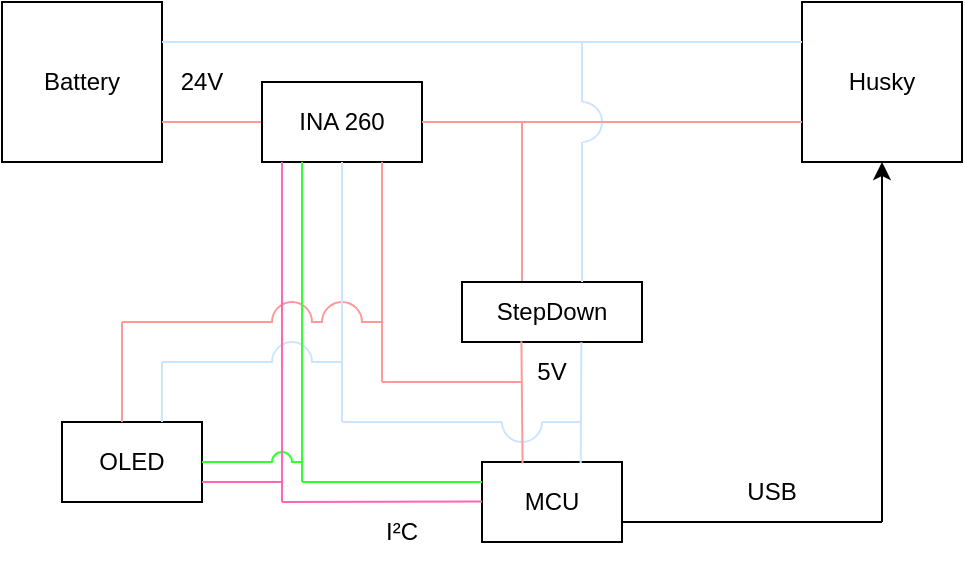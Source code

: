 <mxfile version="22.1.3" type="github">
  <diagram name="Page-1" id="4PE-K_CKxyQ-b7U5i8Yo">
    <mxGraphModel dx="700" dy="394" grid="1" gridSize="10" guides="1" tooltips="1" connect="1" arrows="1" fold="1" page="1" pageScale="1" pageWidth="850" pageHeight="1100" math="0" shadow="0">
      <root>
        <mxCell id="0" />
        <mxCell id="1" parent="0" />
        <mxCell id="QkZP8UbgmEBXB7G_kgU3-68" value="" style="ellipse;whiteSpace=wrap;html=1;aspect=fixed;strokeColor=#FF9999;" vertex="1" parent="1">
          <mxGeometry x="200" y="390" width="20" height="20" as="geometry" />
        </mxCell>
        <mxCell id="QkZP8UbgmEBXB7G_kgU3-65" value="" style="ellipse;whiteSpace=wrap;html=1;aspect=fixed;strokeColor=#FF9999;" vertex="1" parent="1">
          <mxGeometry x="175" y="390" width="20" height="20" as="geometry" />
        </mxCell>
        <mxCell id="QkZP8UbgmEBXB7G_kgU3-66" value="" style="rounded=0;whiteSpace=wrap;html=1;strokeColor=#FFFFFF;" vertex="1" parent="1">
          <mxGeometry x="171" y="401" width="53" height="9" as="geometry" />
        </mxCell>
        <mxCell id="QkZP8UbgmEBXB7G_kgU3-61" value="" style="ellipse;whiteSpace=wrap;html=1;aspect=fixed;strokeColor=#CCE5FF;" vertex="1" parent="1">
          <mxGeometry x="175" y="410" width="20" height="20" as="geometry" />
        </mxCell>
        <mxCell id="QkZP8UbgmEBXB7G_kgU3-62" value="" style="rounded=0;whiteSpace=wrap;html=1;strokeColor=#FFFFFF;" vertex="1" parent="1">
          <mxGeometry x="171" y="421" width="29" height="9" as="geometry" />
        </mxCell>
        <mxCell id="QkZP8UbgmEBXB7G_kgU3-53" value="" style="ellipse;whiteSpace=wrap;html=1;aspect=fixed;strokeColor=#33FF33;" vertex="1" parent="1">
          <mxGeometry x="175" y="465" width="10" height="10" as="geometry" />
        </mxCell>
        <mxCell id="QkZP8UbgmEBXB7G_kgU3-56" value="" style="rounded=0;whiteSpace=wrap;html=1;strokeColor=#FFFFFF;" vertex="1" parent="1">
          <mxGeometry x="172" y="471" width="15" height="7" as="geometry" />
        </mxCell>
        <mxCell id="QkZP8UbgmEBXB7G_kgU3-32" value="" style="ellipse;whiteSpace=wrap;html=1;aspect=fixed;strokeColor=#CCE5FF;" vertex="1" parent="1">
          <mxGeometry x="290" y="440" width="20" height="20" as="geometry" />
        </mxCell>
        <mxCell id="QkZP8UbgmEBXB7G_kgU3-37" value="" style="rounded=0;whiteSpace=wrap;html=1;strokeColor=#FFFFFFF;" vertex="1" parent="1">
          <mxGeometry x="280" y="435" width="40" height="15" as="geometry" />
        </mxCell>
        <mxCell id="QkZP8UbgmEBXB7G_kgU3-17" value="" style="ellipse;whiteSpace=wrap;html=1;aspect=fixed;strokeColor=#CCE5FF;" vertex="1" parent="1">
          <mxGeometry x="320" y="290" width="20" height="20" as="geometry" />
        </mxCell>
        <mxCell id="QkZP8UbgmEBXB7G_kgU3-20" value="" style="whiteSpace=wrap;html=1;aspect=fixed;strokeColor=#FFFFFF;" vertex="1" parent="1">
          <mxGeometry x="310" y="290" width="20" height="20" as="geometry" />
        </mxCell>
        <mxCell id="QkZP8UbgmEBXB7G_kgU3-1" value="Battery" style="whiteSpace=wrap;html=1;aspect=fixed;" vertex="1" parent="1">
          <mxGeometry x="40" y="240" width="80" height="80" as="geometry" />
        </mxCell>
        <mxCell id="QkZP8UbgmEBXB7G_kgU3-2" value="Husky" style="whiteSpace=wrap;html=1;aspect=fixed;" vertex="1" parent="1">
          <mxGeometry x="440" y="240" width="80" height="80" as="geometry" />
        </mxCell>
        <mxCell id="QkZP8UbgmEBXB7G_kgU3-3" value="" style="endArrow=none;html=1;rounded=0;exitX=1;exitY=0.25;exitDx=0;exitDy=0;strokeColor=#CCE5FF;" edge="1" parent="1" source="QkZP8UbgmEBXB7G_kgU3-1">
          <mxGeometry width="50" height="50" relative="1" as="geometry">
            <mxPoint x="400" y="440" as="sourcePoint" />
            <mxPoint x="440" y="260" as="targetPoint" />
          </mxGeometry>
        </mxCell>
        <mxCell id="QkZP8UbgmEBXB7G_kgU3-6" value="" style="endArrow=none;html=1;rounded=0;exitX=1;exitY=0.75;exitDx=0;exitDy=0;entryX=0;entryY=0.5;entryDx=0;entryDy=0;strokeColor=#FF9999;" edge="1" parent="1" source="QkZP8UbgmEBXB7G_kgU3-1">
          <mxGeometry width="50" height="50" relative="1" as="geometry">
            <mxPoint x="240" y="420" as="sourcePoint" />
            <mxPoint x="170" y="300" as="targetPoint" />
          </mxGeometry>
        </mxCell>
        <mxCell id="QkZP8UbgmEBXB7G_kgU3-7" value="" style="endArrow=none;html=1;rounded=0;exitX=1;exitY=0.5;exitDx=0;exitDy=0;strokeColor=#FF9999;" edge="1" parent="1" source="QkZP8UbgmEBXB7G_kgU3-17">
          <mxGeometry width="50" height="50" relative="1" as="geometry">
            <mxPoint x="330" y="300" as="sourcePoint" />
            <mxPoint x="440" y="300" as="targetPoint" />
          </mxGeometry>
        </mxCell>
        <mxCell id="QkZP8UbgmEBXB7G_kgU3-9" value="INA 260" style="rounded=0;whiteSpace=wrap;html=1;" vertex="1" parent="1">
          <mxGeometry x="170" y="280" width="80" height="40" as="geometry" />
        </mxCell>
        <mxCell id="QkZP8UbgmEBXB7G_kgU3-10" value="" style="endArrow=none;html=1;rounded=0;strokeColor=#FF9999;" edge="1" parent="1">
          <mxGeometry width="50" height="50" relative="1" as="geometry">
            <mxPoint x="300" y="380" as="sourcePoint" />
            <mxPoint x="300" y="300" as="targetPoint" />
          </mxGeometry>
        </mxCell>
        <mxCell id="QkZP8UbgmEBXB7G_kgU3-12" value="StepDown" style="rounded=0;whiteSpace=wrap;html=1;" vertex="1" parent="1">
          <mxGeometry x="270" y="380" width="90" height="30" as="geometry" />
        </mxCell>
        <mxCell id="QkZP8UbgmEBXB7G_kgU3-13" value="24V" style="text;html=1;strokeColor=none;fillColor=none;align=center;verticalAlign=middle;whiteSpace=wrap;rounded=0;" vertex="1" parent="1">
          <mxGeometry x="110" y="265" width="60" height="30" as="geometry" />
        </mxCell>
        <mxCell id="QkZP8UbgmEBXB7G_kgU3-15" value="" style="endArrow=none;html=1;rounded=0;strokeColor=#CCE5FF;" edge="1" parent="1">
          <mxGeometry width="50" height="50" relative="1" as="geometry">
            <mxPoint x="330" y="380" as="sourcePoint" />
            <mxPoint x="330" y="310" as="targetPoint" />
          </mxGeometry>
        </mxCell>
        <mxCell id="QkZP8UbgmEBXB7G_kgU3-16" value="" style="endArrow=none;html=1;rounded=0;strokeColor=#CCE5FF;" edge="1" parent="1">
          <mxGeometry width="50" height="50" relative="1" as="geometry">
            <mxPoint x="330" y="260" as="sourcePoint" />
            <mxPoint x="330" y="290" as="targetPoint" />
          </mxGeometry>
        </mxCell>
        <mxCell id="QkZP8UbgmEBXB7G_kgU3-21" value="" style="endArrow=none;html=1;rounded=0;entryX=1;entryY=0.5;entryDx=0;entryDy=0;exitX=1;exitY=0.5;exitDx=0;exitDy=0;strokeColor=#FF9999;" edge="1" parent="1" source="QkZP8UbgmEBXB7G_kgU3-9" target="QkZP8UbgmEBXB7G_kgU3-17">
          <mxGeometry width="50" height="50" relative="1" as="geometry">
            <mxPoint x="250" y="300" as="sourcePoint" />
            <mxPoint x="680" y="300" as="targetPoint" />
          </mxGeometry>
        </mxCell>
        <mxCell id="QkZP8UbgmEBXB7G_kgU3-23" value="MCU" style="rounded=0;whiteSpace=wrap;html=1;" vertex="1" parent="1">
          <mxGeometry x="280" y="470" width="70" height="40" as="geometry" />
        </mxCell>
        <mxCell id="QkZP8UbgmEBXB7G_kgU3-24" value="" style="endArrow=none;html=1;rounded=0;entryX=0.33;entryY=0.989;entryDx=0;entryDy=0;entryPerimeter=0;exitX=0.29;exitY=0.017;exitDx=0;exitDy=0;exitPerimeter=0;strokeColor=#FF9999;" edge="1" parent="1" source="QkZP8UbgmEBXB7G_kgU3-23" target="QkZP8UbgmEBXB7G_kgU3-12">
          <mxGeometry width="50" height="50" relative="1" as="geometry">
            <mxPoint x="210" y="440" as="sourcePoint" />
            <mxPoint x="260" y="390" as="targetPoint" />
          </mxGeometry>
        </mxCell>
        <mxCell id="QkZP8UbgmEBXB7G_kgU3-26" value="5V" style="text;html=1;strokeColor=none;fillColor=none;align=center;verticalAlign=middle;whiteSpace=wrap;rounded=0;" vertex="1" parent="1">
          <mxGeometry x="285" y="410" width="60" height="30" as="geometry" />
        </mxCell>
        <mxCell id="QkZP8UbgmEBXB7G_kgU3-27" value="" style="endArrow=none;html=1;rounded=0;entryX=0.75;entryY=1;entryDx=0;entryDy=0;strokeColor=#FF9999;" edge="1" parent="1" target="QkZP8UbgmEBXB7G_kgU3-9">
          <mxGeometry width="50" height="50" relative="1" as="geometry">
            <mxPoint x="230" y="430" as="sourcePoint" />
            <mxPoint x="320" y="400" as="targetPoint" />
          </mxGeometry>
        </mxCell>
        <mxCell id="QkZP8UbgmEBXB7G_kgU3-31" value="" style="endArrow=none;html=1;rounded=0;strokeColor=#FF9999;" edge="1" parent="1">
          <mxGeometry width="50" height="50" relative="1" as="geometry">
            <mxPoint x="230" y="430" as="sourcePoint" />
            <mxPoint x="300" y="430" as="targetPoint" />
          </mxGeometry>
        </mxCell>
        <mxCell id="QkZP8UbgmEBXB7G_kgU3-38" value="" style="endArrow=none;html=1;rounded=0;entryX=1;entryY=0.5;entryDx=0;entryDy=0;strokeColor=#CCE5FF;" edge="1" parent="1" target="QkZP8UbgmEBXB7G_kgU3-32">
          <mxGeometry width="50" height="50" relative="1" as="geometry">
            <mxPoint x="330" y="450" as="sourcePoint" />
            <mxPoint x="340" y="420" as="targetPoint" />
          </mxGeometry>
        </mxCell>
        <mxCell id="QkZP8UbgmEBXB7G_kgU3-39" value="" style="endArrow=none;html=1;rounded=0;entryX=0.663;entryY=1.005;entryDx=0;entryDy=0;entryPerimeter=0;exitX=0.705;exitY=0.012;exitDx=0;exitDy=0;exitPerimeter=0;strokeColor=#CCE5FF;" edge="1" parent="1" source="QkZP8UbgmEBXB7G_kgU3-23" target="QkZP8UbgmEBXB7G_kgU3-12">
          <mxGeometry width="50" height="50" relative="1" as="geometry">
            <mxPoint x="290" y="470" as="sourcePoint" />
            <mxPoint x="340" y="420" as="targetPoint" />
          </mxGeometry>
        </mxCell>
        <mxCell id="QkZP8UbgmEBXB7G_kgU3-40" value="" style="endArrow=none;html=1;rounded=0;entryX=0.25;entryY=1;entryDx=0;entryDy=0;strokeColor=#CCE5FF;" edge="1" parent="1" target="QkZP8UbgmEBXB7G_kgU3-37">
          <mxGeometry width="50" height="50" relative="1" as="geometry">
            <mxPoint x="210" y="450" as="sourcePoint" />
            <mxPoint x="340" y="420" as="targetPoint" />
          </mxGeometry>
        </mxCell>
        <mxCell id="QkZP8UbgmEBXB7G_kgU3-41" value="" style="endArrow=none;html=1;rounded=0;entryX=0.5;entryY=1;entryDx=0;entryDy=0;strokeColor=#CCE5FF;" edge="1" parent="1" source="QkZP8UbgmEBXB7G_kgU3-68" target="QkZP8UbgmEBXB7G_kgU3-9">
          <mxGeometry width="50" height="50" relative="1" as="geometry">
            <mxPoint x="210" y="450" as="sourcePoint" />
            <mxPoint x="420" y="400" as="targetPoint" />
          </mxGeometry>
        </mxCell>
        <mxCell id="QkZP8UbgmEBXB7G_kgU3-42" value="" style="endArrow=none;html=1;rounded=0;entryX=0.25;entryY=1;entryDx=0;entryDy=0;strokeColor=#33FF33;" edge="1" parent="1" target="QkZP8UbgmEBXB7G_kgU3-9">
          <mxGeometry width="50" height="50" relative="1" as="geometry">
            <mxPoint x="190" y="480" as="sourcePoint" />
            <mxPoint x="420" y="400" as="targetPoint" />
          </mxGeometry>
        </mxCell>
        <mxCell id="QkZP8UbgmEBXB7G_kgU3-43" value="" style="endArrow=none;html=1;rounded=0;entryX=0.25;entryY=1;entryDx=0;entryDy=0;strokeColor=#FF66B3;" edge="1" parent="1">
          <mxGeometry width="50" height="50" relative="1" as="geometry">
            <mxPoint x="180" y="490" as="sourcePoint" />
            <mxPoint x="180" y="320" as="targetPoint" />
          </mxGeometry>
        </mxCell>
        <mxCell id="QkZP8UbgmEBXB7G_kgU3-44" value="" style="endArrow=none;html=1;rounded=0;entryX=0;entryY=0.25;entryDx=0;entryDy=0;strokeColor=#33FF33;" edge="1" parent="1" target="QkZP8UbgmEBXB7G_kgU3-23">
          <mxGeometry width="50" height="50" relative="1" as="geometry">
            <mxPoint x="190" y="480" as="sourcePoint" />
            <mxPoint x="420" y="400" as="targetPoint" />
          </mxGeometry>
        </mxCell>
        <mxCell id="QkZP8UbgmEBXB7G_kgU3-45" value="" style="endArrow=none;html=1;rounded=0;entryX=0;entryY=0.25;entryDx=0;entryDy=0;strokeColor=#FF66B3;" edge="1" parent="1">
          <mxGeometry width="50" height="50" relative="1" as="geometry">
            <mxPoint x="180" y="490" as="sourcePoint" />
            <mxPoint x="280" y="489.8" as="targetPoint" />
          </mxGeometry>
        </mxCell>
        <mxCell id="QkZP8UbgmEBXB7G_kgU3-47" value="I²C" style="text;html=1;strokeColor=none;fillColor=none;align=center;verticalAlign=middle;whiteSpace=wrap;rounded=0;" vertex="1" parent="1">
          <mxGeometry x="210" y="490" width="60" height="30" as="geometry" />
        </mxCell>
        <mxCell id="QkZP8UbgmEBXB7G_kgU3-48" value="OLED" style="rounded=0;whiteSpace=wrap;html=1;" vertex="1" parent="1">
          <mxGeometry x="70" y="450" width="70" height="40" as="geometry" />
        </mxCell>
        <mxCell id="QkZP8UbgmEBXB7G_kgU3-52" value="" style="endArrow=none;html=1;rounded=0;entryX=1;entryY=0.75;entryDx=0;entryDy=0;strokeColor=#FF66B3;" edge="1" parent="1" target="QkZP8UbgmEBXB7G_kgU3-48">
          <mxGeometry width="50" height="50" relative="1" as="geometry">
            <mxPoint x="180" y="480" as="sourcePoint" />
            <mxPoint x="150" y="470" as="targetPoint" />
          </mxGeometry>
        </mxCell>
        <mxCell id="QkZP8UbgmEBXB7G_kgU3-54" value="" style="endArrow=none;html=1;rounded=0;entryX=0;entryY=0.5;entryDx=0;entryDy=0;exitX=1;exitY=0.5;exitDx=0;exitDy=0;strokeColor=#33FF33;" edge="1" parent="1" source="QkZP8UbgmEBXB7G_kgU3-48" target="QkZP8UbgmEBXB7G_kgU3-53">
          <mxGeometry width="50" height="50" relative="1" as="geometry">
            <mxPoint x="130" y="500" as="sourcePoint" />
            <mxPoint x="180" y="450" as="targetPoint" />
          </mxGeometry>
        </mxCell>
        <mxCell id="QkZP8UbgmEBXB7G_kgU3-55" value="" style="endArrow=none;html=1;rounded=0;exitX=1;exitY=0.5;exitDx=0;exitDy=0;strokeColor=#33FF33;" edge="1" parent="1" source="QkZP8UbgmEBXB7G_kgU3-53">
          <mxGeometry width="50" height="50" relative="1" as="geometry">
            <mxPoint x="130" y="500" as="sourcePoint" />
            <mxPoint x="190" y="470" as="targetPoint" />
          </mxGeometry>
        </mxCell>
        <mxCell id="QkZP8UbgmEBXB7G_kgU3-57" value="" style="endArrow=none;html=1;rounded=0;strokeColor=#CCE5FF;" edge="1" parent="1">
          <mxGeometry width="50" height="50" relative="1" as="geometry">
            <mxPoint x="120" y="450" as="sourcePoint" />
            <mxPoint x="120" y="420" as="targetPoint" />
          </mxGeometry>
        </mxCell>
        <mxCell id="QkZP8UbgmEBXB7G_kgU3-58" value="" style="endArrow=none;html=1;rounded=0;strokeColor=#FF9999;" edge="1" parent="1">
          <mxGeometry width="50" height="50" relative="1" as="geometry">
            <mxPoint x="100" y="450" as="sourcePoint" />
            <mxPoint x="100" y="400" as="targetPoint" />
          </mxGeometry>
        </mxCell>
        <mxCell id="QkZP8UbgmEBXB7G_kgU3-63" value="" style="endArrow=none;html=1;rounded=0;strokeColor=#CCE5FF;" edge="1" parent="1">
          <mxGeometry width="50" height="50" relative="1" as="geometry">
            <mxPoint x="120" y="420" as="sourcePoint" />
            <mxPoint x="175" y="420" as="targetPoint" />
          </mxGeometry>
        </mxCell>
        <mxCell id="QkZP8UbgmEBXB7G_kgU3-64" value="" style="endArrow=none;html=1;rounded=0;strokeColor=#CCE5FF;" edge="1" parent="1">
          <mxGeometry width="50" height="50" relative="1" as="geometry">
            <mxPoint x="195" y="420" as="sourcePoint" />
            <mxPoint x="210" y="420" as="targetPoint" />
          </mxGeometry>
        </mxCell>
        <mxCell id="QkZP8UbgmEBXB7G_kgU3-67" value="" style="endArrow=none;html=1;rounded=0;strokeColor=#FF9999;" edge="1" parent="1">
          <mxGeometry width="50" height="50" relative="1" as="geometry">
            <mxPoint x="100" y="400" as="sourcePoint" />
            <mxPoint x="175" y="400" as="targetPoint" />
          </mxGeometry>
        </mxCell>
        <mxCell id="QkZP8UbgmEBXB7G_kgU3-69" value="" style="endArrow=none;html=1;rounded=0;entryX=0.5;entryY=1;entryDx=0;entryDy=0;strokeColor=#CCE5FF;" edge="1" parent="1" target="QkZP8UbgmEBXB7G_kgU3-68">
          <mxGeometry width="50" height="50" relative="1" as="geometry">
            <mxPoint x="210" y="450" as="sourcePoint" />
            <mxPoint x="210" y="320" as="targetPoint" />
          </mxGeometry>
        </mxCell>
        <mxCell id="QkZP8UbgmEBXB7G_kgU3-72" value="" style="endArrow=none;html=1;rounded=0;entryX=0.5;entryY=0;entryDx=0;entryDy=0;strokeColor=#CCE5FF;" edge="1" parent="1" target="QkZP8UbgmEBXB7G_kgU3-68">
          <mxGeometry width="50" height="50" relative="1" as="geometry">
            <mxPoint x="210" y="420" as="sourcePoint" />
            <mxPoint x="210" y="400" as="targetPoint" />
          </mxGeometry>
        </mxCell>
        <mxCell id="QkZP8UbgmEBXB7G_kgU3-73" value="" style="endArrow=none;html=1;rounded=0;strokeColor=#FF9999;" edge="1" parent="1">
          <mxGeometry width="50" height="50" relative="1" as="geometry">
            <mxPoint x="195" y="400" as="sourcePoint" />
            <mxPoint x="200" y="400" as="targetPoint" />
          </mxGeometry>
        </mxCell>
        <mxCell id="QkZP8UbgmEBXB7G_kgU3-74" value="" style="endArrow=none;html=1;rounded=0;exitX=0.921;exitY=-0.114;exitDx=0;exitDy=0;exitPerimeter=0;strokeColor=#FF9999;" edge="1" parent="1" source="QkZP8UbgmEBXB7G_kgU3-66">
          <mxGeometry width="50" height="50" relative="1" as="geometry">
            <mxPoint x="170" y="440" as="sourcePoint" />
            <mxPoint x="230" y="400" as="targetPoint" />
          </mxGeometry>
        </mxCell>
        <mxCell id="QkZP8UbgmEBXB7G_kgU3-76" value="" style="endArrow=classic;html=1;rounded=0;entryX=0.5;entryY=1;entryDx=0;entryDy=0;" edge="1" parent="1" target="QkZP8UbgmEBXB7G_kgU3-2">
          <mxGeometry width="50" height="50" relative="1" as="geometry">
            <mxPoint x="480" y="500" as="sourcePoint" />
            <mxPoint x="420" y="370" as="targetPoint" />
          </mxGeometry>
        </mxCell>
        <mxCell id="QkZP8UbgmEBXB7G_kgU3-77" value="" style="endArrow=none;html=1;rounded=0;entryX=1;entryY=0.75;entryDx=0;entryDy=0;" edge="1" parent="1" target="QkZP8UbgmEBXB7G_kgU3-23">
          <mxGeometry width="50" height="50" relative="1" as="geometry">
            <mxPoint x="480" y="500" as="sourcePoint" />
            <mxPoint x="420" y="370" as="targetPoint" />
          </mxGeometry>
        </mxCell>
        <mxCell id="QkZP8UbgmEBXB7G_kgU3-83" value="USB" style="text;html=1;strokeColor=none;fillColor=none;align=center;verticalAlign=middle;whiteSpace=wrap;rounded=0;" vertex="1" parent="1">
          <mxGeometry x="395" y="470" width="60" height="30" as="geometry" />
        </mxCell>
      </root>
    </mxGraphModel>
  </diagram>
</mxfile>
